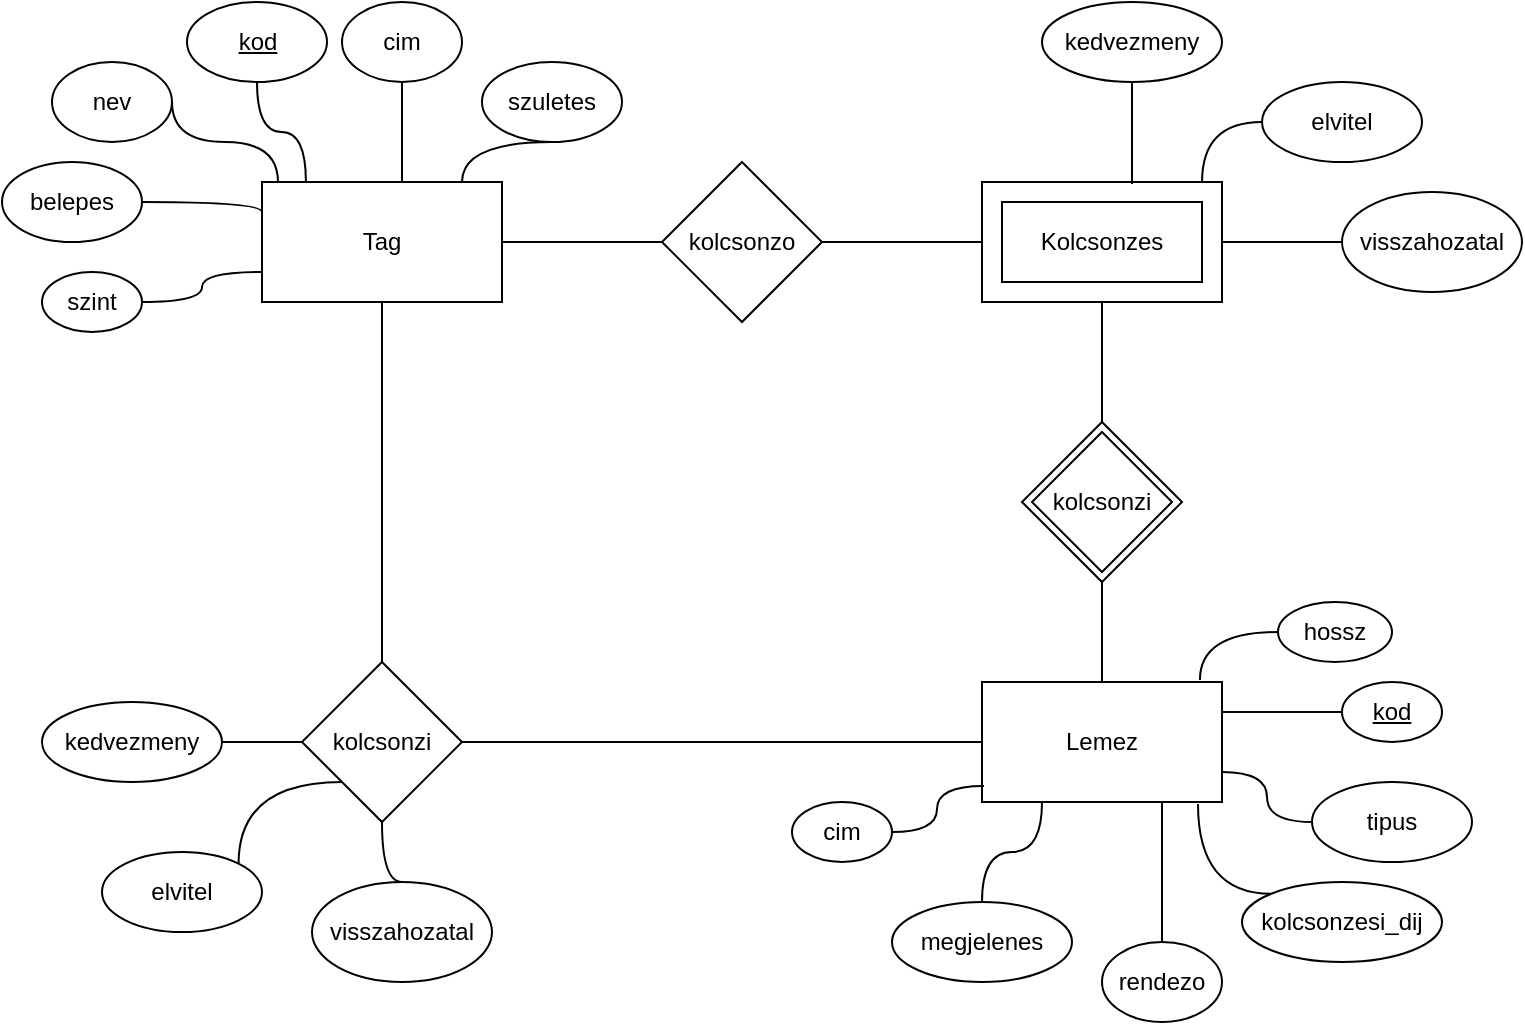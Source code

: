 <mxfile version="12.1.0" type="device" pages="1"><diagram id="_8RV6Ng9CUc6gYfKFdHH" name="Page-1"><mxGraphModel dx="1408" dy="731" grid="1" gridSize="10" guides="1" tooltips="1" connect="1" arrows="1" fold="1" page="1" pageScale="1" pageWidth="850" pageHeight="1100" math="0" shadow="0"><root><mxCell id="0"/><mxCell id="1" parent="0"/><mxCell id="7TjBOVFg2kUdkG7vCT8n-52" style="edgeStyle=orthogonalEdgeStyle;curved=1;orthogonalLoop=1;jettySize=auto;html=1;exitX=0.5;exitY=1;exitDx=0;exitDy=0;endArrow=none;endFill=0;" edge="1" parent="1" source="7TjBOVFg2kUdkG7vCT8n-1" target="7TjBOVFg2kUdkG7vCT8n-51"><mxGeometry relative="1" as="geometry"/></mxCell><mxCell id="7TjBOVFg2kUdkG7vCT8n-1" value="Tag" style="rounded=0;whiteSpace=wrap;html=1;" vertex="1" parent="1"><mxGeometry x="190" y="230" width="120" height="60" as="geometry"/></mxCell><mxCell id="7TjBOVFg2kUdkG7vCT8n-48" style="edgeStyle=orthogonalEdgeStyle;curved=1;orthogonalLoop=1;jettySize=auto;html=1;exitX=0.5;exitY=1;exitDx=0;exitDy=0;entryX=0.5;entryY=0;entryDx=0;entryDy=0;endArrow=none;endFill=0;" edge="1" parent="1" source="7TjBOVFg2kUdkG7vCT8n-2" target="7TjBOVFg2kUdkG7vCT8n-42"><mxGeometry relative="1" as="geometry"/></mxCell><mxCell id="7TjBOVFg2kUdkG7vCT8n-2" value="Kolcsonzes" style="rounded=0;whiteSpace=wrap;html=1;gradientColor=none;gradientDirection=north;" vertex="1" parent="1"><mxGeometry x="550" y="230" width="120" height="60" as="geometry"/></mxCell><mxCell id="7TjBOVFg2kUdkG7vCT8n-50" style="edgeStyle=orthogonalEdgeStyle;curved=1;orthogonalLoop=1;jettySize=auto;html=1;exitX=0.5;exitY=0;exitDx=0;exitDy=0;entryX=0.5;entryY=1;entryDx=0;entryDy=0;endArrow=none;endFill=0;" edge="1" parent="1" source="7TjBOVFg2kUdkG7vCT8n-3" target="7TjBOVFg2kUdkG7vCT8n-42"><mxGeometry relative="1" as="geometry"/></mxCell><mxCell id="7TjBOVFg2kUdkG7vCT8n-3" value="Lemez" style="rounded=0;whiteSpace=wrap;html=1;" vertex="1" parent="1"><mxGeometry x="550" y="480" width="120" height="60" as="geometry"/></mxCell><mxCell id="7TjBOVFg2kUdkG7vCT8n-20" style="edgeStyle=orthogonalEdgeStyle;curved=1;orthogonalLoop=1;jettySize=auto;html=1;exitX=1;exitY=0.5;exitDx=0;exitDy=0;endArrow=none;endFill=0;" edge="1" parent="1" source="7TjBOVFg2kUdkG7vCT8n-4" target="7TjBOVFg2kUdkG7vCT8n-1"><mxGeometry relative="1" as="geometry"><mxPoint x="198" y="228" as="targetPoint"/><Array as="points"><mxPoint x="145" y="210"/><mxPoint x="198" y="210"/></Array></mxGeometry></mxCell><mxCell id="7TjBOVFg2kUdkG7vCT8n-4" value="nev" style="ellipse;whiteSpace=wrap;html=1;" vertex="1" parent="1"><mxGeometry x="85" y="170" width="60" height="40" as="geometry"/></mxCell><mxCell id="7TjBOVFg2kUdkG7vCT8n-21" style="edgeStyle=orthogonalEdgeStyle;curved=1;orthogonalLoop=1;jettySize=auto;html=1;exitX=0.5;exitY=1;exitDx=0;exitDy=0;entryX=0.183;entryY=0;entryDx=0;entryDy=0;entryPerimeter=0;endArrow=none;endFill=0;" edge="1" parent="1" source="7TjBOVFg2kUdkG7vCT8n-5" target="7TjBOVFg2kUdkG7vCT8n-1"><mxGeometry relative="1" as="geometry"/></mxCell><mxCell id="7TjBOVFg2kUdkG7vCT8n-5" value="&lt;u&gt;kod&lt;/u&gt;" style="ellipse;whiteSpace=wrap;html=1;" vertex="1" parent="1"><mxGeometry x="152.5" y="140" width="70" height="40" as="geometry"/></mxCell><mxCell id="7TjBOVFg2kUdkG7vCT8n-22" style="edgeStyle=orthogonalEdgeStyle;curved=1;orthogonalLoop=1;jettySize=auto;html=1;exitX=0.5;exitY=1;exitDx=0;exitDy=0;endArrow=none;endFill=0;" edge="1" parent="1" source="7TjBOVFg2kUdkG7vCT8n-6"><mxGeometry relative="1" as="geometry"><mxPoint x="260" y="230" as="targetPoint"/></mxGeometry></mxCell><mxCell id="7TjBOVFg2kUdkG7vCT8n-6" value="cim" style="ellipse;whiteSpace=wrap;html=1;" vertex="1" parent="1"><mxGeometry x="230" y="140" width="60" height="40" as="geometry"/></mxCell><mxCell id="7TjBOVFg2kUdkG7vCT8n-19" style="edgeStyle=orthogonalEdgeStyle;orthogonalLoop=1;jettySize=auto;html=1;exitX=1;exitY=0.5;exitDx=0;exitDy=0;entryX=0;entryY=0.25;entryDx=0;entryDy=0;endArrow=none;endFill=0;curved=1;" edge="1" parent="1" source="7TjBOVFg2kUdkG7vCT8n-7" target="7TjBOVFg2kUdkG7vCT8n-1"><mxGeometry relative="1" as="geometry"><Array as="points"><mxPoint x="190" y="240"/></Array></mxGeometry></mxCell><mxCell id="7TjBOVFg2kUdkG7vCT8n-7" value="belepes" style="ellipse;whiteSpace=wrap;html=1;" vertex="1" parent="1"><mxGeometry x="60" y="220" width="70" height="40" as="geometry"/></mxCell><mxCell id="7TjBOVFg2kUdkG7vCT8n-23" style="edgeStyle=orthogonalEdgeStyle;curved=1;orthogonalLoop=1;jettySize=auto;html=1;exitX=0.5;exitY=1;exitDx=0;exitDy=0;endArrow=none;endFill=0;" edge="1" parent="1" source="7TjBOVFg2kUdkG7vCT8n-8"><mxGeometry relative="1" as="geometry"><mxPoint x="290" y="230" as="targetPoint"/><Array as="points"><mxPoint x="290" y="210"/></Array></mxGeometry></mxCell><mxCell id="7TjBOVFg2kUdkG7vCT8n-8" value="szuletes" style="ellipse;whiteSpace=wrap;html=1;" vertex="1" parent="1"><mxGeometry x="300" y="170" width="70" height="40" as="geometry"/></mxCell><mxCell id="7TjBOVFg2kUdkG7vCT8n-18" style="edgeStyle=orthogonalEdgeStyle;orthogonalLoop=1;jettySize=auto;html=1;exitX=1;exitY=0.5;exitDx=0;exitDy=0;entryX=0;entryY=0.75;entryDx=0;entryDy=0;endArrow=none;endFill=0;curved=1;" edge="1" parent="1" source="7TjBOVFg2kUdkG7vCT8n-9" target="7TjBOVFg2kUdkG7vCT8n-1"><mxGeometry relative="1" as="geometry"/></mxCell><mxCell id="7TjBOVFg2kUdkG7vCT8n-9" value="szint" style="ellipse;whiteSpace=wrap;html=1;" vertex="1" parent="1"><mxGeometry x="80" y="275" width="50" height="30" as="geometry"/></mxCell><mxCell id="7TjBOVFg2kUdkG7vCT8n-30" style="edgeStyle=orthogonalEdgeStyle;curved=1;orthogonalLoop=1;jettySize=auto;html=1;exitX=1;exitY=0.5;exitDx=0;exitDy=0;entryX=0.008;entryY=0.867;entryDx=0;entryDy=0;entryPerimeter=0;endArrow=none;endFill=0;" edge="1" parent="1" source="7TjBOVFg2kUdkG7vCT8n-10" target="7TjBOVFg2kUdkG7vCT8n-3"><mxGeometry relative="1" as="geometry"/></mxCell><mxCell id="7TjBOVFg2kUdkG7vCT8n-10" value="cim" style="ellipse;whiteSpace=wrap;html=1;" vertex="1" parent="1"><mxGeometry x="455" y="540" width="50" height="30" as="geometry"/></mxCell><mxCell id="7TjBOVFg2kUdkG7vCT8n-29" style="edgeStyle=orthogonalEdgeStyle;curved=1;orthogonalLoop=1;jettySize=auto;html=1;exitX=0.5;exitY=0;exitDx=0;exitDy=0;entryX=0.25;entryY=1;entryDx=0;entryDy=0;endArrow=none;endFill=0;" edge="1" parent="1" source="7TjBOVFg2kUdkG7vCT8n-11" target="7TjBOVFg2kUdkG7vCT8n-3"><mxGeometry relative="1" as="geometry"/></mxCell><mxCell id="7TjBOVFg2kUdkG7vCT8n-11" value="megjelenes" style="ellipse;whiteSpace=wrap;html=1;" vertex="1" parent="1"><mxGeometry x="505" y="590" width="90" height="40" as="geometry"/></mxCell><mxCell id="7TjBOVFg2kUdkG7vCT8n-28" style="edgeStyle=orthogonalEdgeStyle;curved=1;orthogonalLoop=1;jettySize=auto;html=1;exitX=0.5;exitY=0;exitDx=0;exitDy=0;entryX=0.75;entryY=1;entryDx=0;entryDy=0;endArrow=none;endFill=0;" edge="1" parent="1" source="7TjBOVFg2kUdkG7vCT8n-12" target="7TjBOVFg2kUdkG7vCT8n-3"><mxGeometry relative="1" as="geometry"/></mxCell><mxCell id="7TjBOVFg2kUdkG7vCT8n-12" value="rendezo" style="ellipse;whiteSpace=wrap;html=1;" vertex="1" parent="1"><mxGeometry x="610" y="610" width="60" height="40" as="geometry"/></mxCell><mxCell id="7TjBOVFg2kUdkG7vCT8n-24" style="edgeStyle=orthogonalEdgeStyle;curved=1;orthogonalLoop=1;jettySize=auto;html=1;exitX=0;exitY=0.5;exitDx=0;exitDy=0;entryX=0.908;entryY=-0.017;entryDx=0;entryDy=0;entryPerimeter=0;endArrow=none;endFill=0;" edge="1" parent="1" source="7TjBOVFg2kUdkG7vCT8n-13" target="7TjBOVFg2kUdkG7vCT8n-3"><mxGeometry relative="1" as="geometry"/></mxCell><mxCell id="7TjBOVFg2kUdkG7vCT8n-13" value="hossz" style="ellipse;whiteSpace=wrap;html=1;" vertex="1" parent="1"><mxGeometry x="698" y="440" width="57" height="30" as="geometry"/></mxCell><mxCell id="7TjBOVFg2kUdkG7vCT8n-27" style="edgeStyle=orthogonalEdgeStyle;curved=1;orthogonalLoop=1;jettySize=auto;html=1;exitX=0;exitY=0;exitDx=0;exitDy=0;entryX=0.9;entryY=1.017;entryDx=0;entryDy=0;entryPerimeter=0;endArrow=none;endFill=0;" edge="1" parent="1" source="7TjBOVFg2kUdkG7vCT8n-14" target="7TjBOVFg2kUdkG7vCT8n-3"><mxGeometry relative="1" as="geometry"/></mxCell><mxCell id="7TjBOVFg2kUdkG7vCT8n-14" value="kolcsonzesi_dij" style="ellipse;whiteSpace=wrap;html=1;" vertex="1" parent="1"><mxGeometry x="680" y="580" width="100" height="40" as="geometry"/></mxCell><mxCell id="7TjBOVFg2kUdkG7vCT8n-26" style="edgeStyle=orthogonalEdgeStyle;curved=1;orthogonalLoop=1;jettySize=auto;html=1;exitX=0;exitY=0.5;exitDx=0;exitDy=0;entryX=1;entryY=0.75;entryDx=0;entryDy=0;endArrow=none;endFill=0;" edge="1" parent="1" source="7TjBOVFg2kUdkG7vCT8n-15" target="7TjBOVFg2kUdkG7vCT8n-3"><mxGeometry relative="1" as="geometry"/></mxCell><mxCell id="7TjBOVFg2kUdkG7vCT8n-15" value="tipus" style="ellipse;whiteSpace=wrap;html=1;" vertex="1" parent="1"><mxGeometry x="715" y="530" width="80" height="40" as="geometry"/></mxCell><mxCell id="7TjBOVFg2kUdkG7vCT8n-25" style="edgeStyle=orthogonalEdgeStyle;curved=1;orthogonalLoop=1;jettySize=auto;html=1;exitX=0;exitY=0.5;exitDx=0;exitDy=0;entryX=1;entryY=0.25;entryDx=0;entryDy=0;endArrow=none;endFill=0;" edge="1" parent="1" source="7TjBOVFg2kUdkG7vCT8n-16" target="7TjBOVFg2kUdkG7vCT8n-3"><mxGeometry relative="1" as="geometry"/></mxCell><mxCell id="7TjBOVFg2kUdkG7vCT8n-16" value="&lt;u&gt;kod&lt;/u&gt;" style="ellipse;whiteSpace=wrap;html=1;" vertex="1" parent="1"><mxGeometry x="730" y="480" width="50" height="30" as="geometry"/></mxCell><mxCell id="7TjBOVFg2kUdkG7vCT8n-36" style="edgeStyle=orthogonalEdgeStyle;curved=1;orthogonalLoop=1;jettySize=auto;html=1;exitX=0.5;exitY=1;exitDx=0;exitDy=0;entryX=0.625;entryY=0.017;entryDx=0;entryDy=0;entryPerimeter=0;endArrow=none;endFill=0;" edge="1" parent="1" source="7TjBOVFg2kUdkG7vCT8n-31" target="7TjBOVFg2kUdkG7vCT8n-2"><mxGeometry relative="1" as="geometry"/></mxCell><mxCell id="7TjBOVFg2kUdkG7vCT8n-31" value="&lt;span style=&quot;font-weight: normal&quot;&gt;kedvezmeny&lt;/span&gt;" style="ellipse;whiteSpace=wrap;html=1;fontStyle=1" vertex="1" parent="1"><mxGeometry x="580" y="140" width="90" height="40" as="geometry"/></mxCell><mxCell id="7TjBOVFg2kUdkG7vCT8n-38" style="edgeStyle=orthogonalEdgeStyle;curved=1;orthogonalLoop=1;jettySize=auto;html=1;exitX=0;exitY=0.5;exitDx=0;exitDy=0;entryX=1;entryY=0.5;entryDx=0;entryDy=0;endArrow=none;endFill=0;fontStyle=1" edge="1" parent="1" source="7TjBOVFg2kUdkG7vCT8n-32" target="7TjBOVFg2kUdkG7vCT8n-2"><mxGeometry relative="1" as="geometry"/></mxCell><mxCell id="7TjBOVFg2kUdkG7vCT8n-32" value="&lt;span style=&quot;font-weight: normal&quot;&gt;visszahozatal&lt;/span&gt;" style="ellipse;whiteSpace=wrap;html=1;fontStyle=1" vertex="1" parent="1"><mxGeometry x="730" y="235" width="90" height="50" as="geometry"/></mxCell><mxCell id="7TjBOVFg2kUdkG7vCT8n-37" style="edgeStyle=orthogonalEdgeStyle;curved=1;orthogonalLoop=1;jettySize=auto;html=1;exitX=0;exitY=0.5;exitDx=0;exitDy=0;entryX=0.917;entryY=0;entryDx=0;entryDy=0;entryPerimeter=0;endArrow=none;endFill=0;fontStyle=1" edge="1" parent="1" source="7TjBOVFg2kUdkG7vCT8n-33" target="7TjBOVFg2kUdkG7vCT8n-2"><mxGeometry relative="1" as="geometry"/></mxCell><mxCell id="7TjBOVFg2kUdkG7vCT8n-33" value="&lt;span style=&quot;font-weight: normal&quot;&gt;elvitel&lt;/span&gt;" style="ellipse;whiteSpace=wrap;html=1;fontStyle=1" vertex="1" parent="1"><mxGeometry x="690" y="180" width="80" height="40" as="geometry"/></mxCell><mxCell id="7TjBOVFg2kUdkG7vCT8n-39" value="" style="rounded=0;whiteSpace=wrap;html=1;fillColor=none;" vertex="1" parent="1"><mxGeometry x="560" y="240" width="100" height="40" as="geometry"/></mxCell><mxCell id="7TjBOVFg2kUdkG7vCT8n-46" style="edgeStyle=orthogonalEdgeStyle;curved=1;orthogonalLoop=1;jettySize=auto;html=1;exitX=1;exitY=0.5;exitDx=0;exitDy=0;entryX=0;entryY=0.5;entryDx=0;entryDy=0;endArrow=none;endFill=0;" edge="1" parent="1" source="7TjBOVFg2kUdkG7vCT8n-40" target="7TjBOVFg2kUdkG7vCT8n-2"><mxGeometry relative="1" as="geometry"/></mxCell><mxCell id="7TjBOVFg2kUdkG7vCT8n-47" style="edgeStyle=orthogonalEdgeStyle;curved=1;orthogonalLoop=1;jettySize=auto;html=1;exitX=0;exitY=0.5;exitDx=0;exitDy=0;entryX=1;entryY=0.5;entryDx=0;entryDy=0;endArrow=none;endFill=0;" edge="1" parent="1" source="7TjBOVFg2kUdkG7vCT8n-40" target="7TjBOVFg2kUdkG7vCT8n-1"><mxGeometry relative="1" as="geometry"/></mxCell><mxCell id="7TjBOVFg2kUdkG7vCT8n-40" value="kolcsonzo" style="rhombus;whiteSpace=wrap;html=1;fillColor=none;gradientColor=none;perimeterSpacing=0;" vertex="1" parent="1"><mxGeometry x="390" y="220" width="80" height="80" as="geometry"/></mxCell><mxCell id="7TjBOVFg2kUdkG7vCT8n-42" value="kolcsonzi" style="rhombus;whiteSpace=wrap;html=1;fillColor=none;gradientColor=none;perimeterSpacing=0;" vertex="1" parent="1"><mxGeometry x="570" y="350" width="80" height="80" as="geometry"/></mxCell><mxCell id="7TjBOVFg2kUdkG7vCT8n-43" value="" style="rhombus;whiteSpace=wrap;html=1;fillColor=none;gradientColor=none;" vertex="1" parent="1"><mxGeometry x="575" y="355" width="70" height="70" as="geometry"/></mxCell><mxCell id="7TjBOVFg2kUdkG7vCT8n-53" style="edgeStyle=orthogonalEdgeStyle;curved=1;orthogonalLoop=1;jettySize=auto;html=1;exitX=1;exitY=0.5;exitDx=0;exitDy=0;endArrow=none;endFill=0;" edge="1" parent="1" source="7TjBOVFg2kUdkG7vCT8n-51" target="7TjBOVFg2kUdkG7vCT8n-3"><mxGeometry relative="1" as="geometry"/></mxCell><mxCell id="7TjBOVFg2kUdkG7vCT8n-51" value="kolcsonzi" style="rhombus;whiteSpace=wrap;html=1;fillColor=none;gradientColor=none;" vertex="1" parent="1"><mxGeometry x="210" y="470" width="80" height="80" as="geometry"/></mxCell><mxCell id="7TjBOVFg2kUdkG7vCT8n-59" style="edgeStyle=orthogonalEdgeStyle;curved=1;orthogonalLoop=1;jettySize=auto;html=1;exitX=1;exitY=0.5;exitDx=0;exitDy=0;endArrow=none;endFill=0;" edge="1" parent="1" source="7TjBOVFg2kUdkG7vCT8n-54" target="7TjBOVFg2kUdkG7vCT8n-51"><mxGeometry relative="1" as="geometry"/></mxCell><mxCell id="7TjBOVFg2kUdkG7vCT8n-54" value="kedvezmeny" style="ellipse;whiteSpace=wrap;html=1;" vertex="1" parent="1"><mxGeometry x="80" y="490" width="90" height="40" as="geometry"/></mxCell><mxCell id="7TjBOVFg2kUdkG7vCT8n-57" style="edgeStyle=orthogonalEdgeStyle;curved=1;orthogonalLoop=1;jettySize=auto;html=1;exitX=0.5;exitY=0;exitDx=0;exitDy=0;entryX=0.5;entryY=1;entryDx=0;entryDy=0;endArrow=none;endFill=0;" edge="1" parent="1" source="7TjBOVFg2kUdkG7vCT8n-55" target="7TjBOVFg2kUdkG7vCT8n-51"><mxGeometry relative="1" as="geometry"/></mxCell><mxCell id="7TjBOVFg2kUdkG7vCT8n-55" value="visszahozatal" style="ellipse;whiteSpace=wrap;html=1;" vertex="1" parent="1"><mxGeometry x="215" y="580" width="90" height="50" as="geometry"/></mxCell><mxCell id="7TjBOVFg2kUdkG7vCT8n-58" style="edgeStyle=orthogonalEdgeStyle;curved=1;orthogonalLoop=1;jettySize=auto;html=1;exitX=1;exitY=0;exitDx=0;exitDy=0;entryX=0;entryY=1;entryDx=0;entryDy=0;endArrow=none;endFill=0;" edge="1" parent="1" source="7TjBOVFg2kUdkG7vCT8n-56" target="7TjBOVFg2kUdkG7vCT8n-51"><mxGeometry relative="1" as="geometry"><Array as="points"><mxPoint x="178" y="530"/></Array></mxGeometry></mxCell><mxCell id="7TjBOVFg2kUdkG7vCT8n-56" value="elvitel" style="ellipse;whiteSpace=wrap;html=1;" vertex="1" parent="1"><mxGeometry x="110" y="565" width="80" height="40" as="geometry"/></mxCell></root></mxGraphModel></diagram></mxfile>